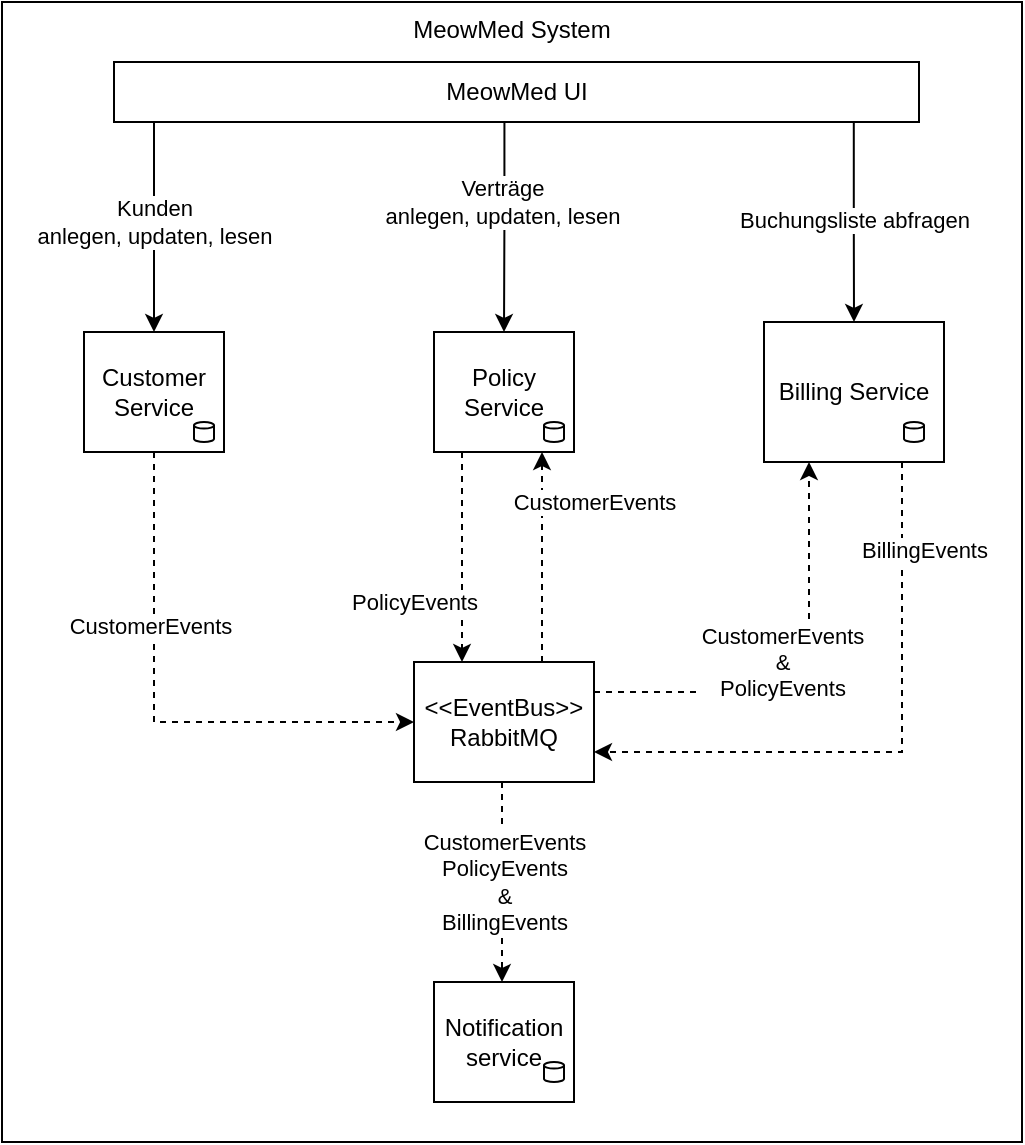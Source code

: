 <mxfile version="21.5.0" type="device">
  <diagram name="Seite-1" id="U4V7h6dTmOhHkimck--Z">
    <mxGraphModel dx="810" dy="1642" grid="1" gridSize="10" guides="1" tooltips="1" connect="1" arrows="1" fold="1" page="1" pageScale="1" pageWidth="827" pageHeight="1169" math="0" shadow="0">
      <root>
        <mxCell id="0" />
        <mxCell id="1" parent="0" />
        <mxCell id="oSJu6dywpZhaMfwRbl6j-1" value="MeowMed System" style="rounded=0;whiteSpace=wrap;html=1;verticalAlign=top;" parent="1" vertex="1">
          <mxGeometry x="230" y="-1090" width="510" height="570" as="geometry" />
        </mxCell>
        <mxCell id="oSJu6dywpZhaMfwRbl6j-2" value="MeowMed UI" style="rounded=0;whiteSpace=wrap;html=1;" parent="1" vertex="1">
          <mxGeometry x="286" y="-1060" width="402.5" height="30" as="geometry" />
        </mxCell>
        <mxCell id="oSJu6dywpZhaMfwRbl6j-22" style="edgeStyle=orthogonalEdgeStyle;rounded=0;orthogonalLoop=1;jettySize=auto;html=1;entryX=0;entryY=0.5;entryDx=0;entryDy=0;dashed=1;" parent="1" source="oSJu6dywpZhaMfwRbl6j-4" target="oSJu6dywpZhaMfwRbl6j-20" edge="1">
          <mxGeometry relative="1" as="geometry">
            <Array as="points">
              <mxPoint x="306" y="-730" />
            </Array>
          </mxGeometry>
        </mxCell>
        <mxCell id="oSJu6dywpZhaMfwRbl6j-29" value="CustomerEvents" style="edgeLabel;html=1;align=center;verticalAlign=middle;resizable=0;points=[];" parent="oSJu6dywpZhaMfwRbl6j-22" vertex="1" connectable="0">
          <mxGeometry x="-0.348" y="-2" relative="1" as="geometry">
            <mxPoint as="offset" />
          </mxGeometry>
        </mxCell>
        <mxCell id="oSJu6dywpZhaMfwRbl6j-4" value="Customer Service" style="rounded=0;whiteSpace=wrap;html=1;" parent="1" vertex="1">
          <mxGeometry x="271" y="-925" width="70" height="60" as="geometry" />
        </mxCell>
        <mxCell id="oSJu6dywpZhaMfwRbl6j-21" style="edgeStyle=orthogonalEdgeStyle;rounded=0;orthogonalLoop=1;jettySize=auto;html=1;dashed=1;" parent="1" source="oSJu6dywpZhaMfwRbl6j-5" target="oSJu6dywpZhaMfwRbl6j-20" edge="1">
          <mxGeometry relative="1" as="geometry">
            <Array as="points">
              <mxPoint x="460" y="-810" />
              <mxPoint x="460" y="-810" />
            </Array>
          </mxGeometry>
        </mxCell>
        <mxCell id="oSJu6dywpZhaMfwRbl6j-33" value="&lt;div&gt;PolicyEvents&lt;/div&gt;" style="edgeLabel;html=1;align=center;verticalAlign=middle;resizable=0;points=[];" parent="oSJu6dywpZhaMfwRbl6j-21" vertex="1" connectable="0">
          <mxGeometry x="-0.143" y="1" relative="1" as="geometry">
            <mxPoint x="-25" y="30" as="offset" />
          </mxGeometry>
        </mxCell>
        <mxCell id="oSJu6dywpZhaMfwRbl6j-5" value="Policy Service" style="rounded=0;whiteSpace=wrap;html=1;" parent="1" vertex="1">
          <mxGeometry x="446" y="-925" width="70" height="60" as="geometry" />
        </mxCell>
        <mxCell id="oSJu6dywpZhaMfwRbl6j-27" style="edgeStyle=orthogonalEdgeStyle;rounded=0;orthogonalLoop=1;jettySize=auto;html=1;entryX=1;entryY=0.75;entryDx=0;entryDy=0;dashed=1;" parent="1" source="oSJu6dywpZhaMfwRbl6j-6" target="oSJu6dywpZhaMfwRbl6j-20" edge="1">
          <mxGeometry relative="1" as="geometry">
            <Array as="points">
              <mxPoint x="680" y="-715" />
            </Array>
          </mxGeometry>
        </mxCell>
        <mxCell id="oSJu6dywpZhaMfwRbl6j-35" value="&lt;div&gt;BillingEvents&lt;/div&gt;" style="edgeLabel;html=1;align=center;verticalAlign=middle;resizable=0;points=[];" parent="oSJu6dywpZhaMfwRbl6j-27" vertex="1" connectable="0">
          <mxGeometry x="-0.706" y="-3" relative="1" as="geometry">
            <mxPoint x="14" as="offset" />
          </mxGeometry>
        </mxCell>
        <mxCell id="oSJu6dywpZhaMfwRbl6j-6" value="Billing Service" style="rounded=0;whiteSpace=wrap;html=1;" parent="1" vertex="1">
          <mxGeometry x="611" y="-930" width="90" height="70" as="geometry" />
        </mxCell>
        <mxCell id="oSJu6dywpZhaMfwRbl6j-7" value="" style="shape=cylinder3;whiteSpace=wrap;html=1;boundedLbl=1;backgroundOutline=1;size=1.654;" parent="1" vertex="1">
          <mxGeometry x="326" y="-880" width="10" height="10" as="geometry" />
        </mxCell>
        <mxCell id="oSJu6dywpZhaMfwRbl6j-8" value="Kunden&lt;br&gt;anlegen, updaten, lesen" style="edgeStyle=orthogonalEdgeStyle;rounded=0;orthogonalLoop=1;jettySize=auto;html=1;entryX=0.5;entryY=0;entryDx=0;entryDy=0;" parent="1" target="oSJu6dywpZhaMfwRbl6j-4" edge="1">
          <mxGeometry x="-0.048" relative="1" as="geometry">
            <mxPoint x="306" y="-1030" as="sourcePoint" />
            <mxPoint x="81" y="-910" as="targetPoint" />
            <mxPoint as="offset" />
            <Array as="points">
              <mxPoint x="306" y="-1030" />
            </Array>
          </mxGeometry>
        </mxCell>
        <mxCell id="oSJu6dywpZhaMfwRbl6j-9" value="Verträge&lt;br&gt;anlegen, updaten, lesen" style="edgeStyle=orthogonalEdgeStyle;rounded=0;orthogonalLoop=1;jettySize=auto;html=1;exitX=0.485;exitY=0.989;exitDx=0;exitDy=0;entryX=0.5;entryY=0;entryDx=0;entryDy=0;exitPerimeter=0;" parent="1" source="oSJu6dywpZhaMfwRbl6j-2" target="oSJu6dywpZhaMfwRbl6j-5" edge="1">
          <mxGeometry x="-0.23" y="-1" relative="1" as="geometry">
            <mxPoint x="331" y="-980" as="sourcePoint" />
            <mxPoint x="316" y="-910" as="targetPoint" />
            <mxPoint as="offset" />
          </mxGeometry>
        </mxCell>
        <mxCell id="oSJu6dywpZhaMfwRbl6j-10" value="Buchungsliste abfragen" style="edgeStyle=orthogonalEdgeStyle;rounded=0;orthogonalLoop=1;jettySize=auto;html=1;exitX=0.919;exitY=1.011;exitDx=0;exitDy=0;entryX=0.5;entryY=0;entryDx=0;entryDy=0;exitPerimeter=0;" parent="1" source="oSJu6dywpZhaMfwRbl6j-2" target="oSJu6dywpZhaMfwRbl6j-6" edge="1">
          <mxGeometry x="-0.012" relative="1" as="geometry">
            <mxPoint x="411" y="-1020" as="sourcePoint" />
            <mxPoint x="430" y="-910" as="targetPoint" />
            <mxPoint y="-1" as="offset" />
          </mxGeometry>
        </mxCell>
        <mxCell id="oSJu6dywpZhaMfwRbl6j-14" value="" style="shape=cylinder3;whiteSpace=wrap;html=1;boundedLbl=1;backgroundOutline=1;size=1.654;" parent="1" vertex="1">
          <mxGeometry x="501" y="-880" width="10" height="10" as="geometry" />
        </mxCell>
        <mxCell id="oSJu6dywpZhaMfwRbl6j-15" value="" style="shape=cylinder3;whiteSpace=wrap;html=1;boundedLbl=1;backgroundOutline=1;size=1.654;" parent="1" vertex="1">
          <mxGeometry x="681" y="-880" width="10" height="10" as="geometry" />
        </mxCell>
        <mxCell id="oSJu6dywpZhaMfwRbl6j-18" value="&lt;div&gt;Notification&lt;/div&gt;&lt;div&gt;service&lt;br&gt;&lt;/div&gt;" style="rounded=0;whiteSpace=wrap;html=1;" parent="1" vertex="1">
          <mxGeometry x="446" y="-600" width="70" height="60" as="geometry" />
        </mxCell>
        <mxCell id="oSJu6dywpZhaMfwRbl6j-19" value="" style="shape=cylinder3;whiteSpace=wrap;html=1;boundedLbl=1;backgroundOutline=1;size=1.654;" parent="1" vertex="1">
          <mxGeometry x="501" y="-560" width="10" height="10" as="geometry" />
        </mxCell>
        <mxCell id="oSJu6dywpZhaMfwRbl6j-23" style="edgeStyle=orthogonalEdgeStyle;rounded=0;orthogonalLoop=1;jettySize=auto;html=1;dashed=1;" parent="1" source="oSJu6dywpZhaMfwRbl6j-20" target="oSJu6dywpZhaMfwRbl6j-5" edge="1">
          <mxGeometry relative="1" as="geometry">
            <Array as="points">
              <mxPoint x="500" y="-820" />
              <mxPoint x="500" y="-820" />
            </Array>
          </mxGeometry>
        </mxCell>
        <mxCell id="oSJu6dywpZhaMfwRbl6j-31" value="CustomerEvents" style="edgeLabel;html=1;align=center;verticalAlign=middle;resizable=0;points=[];" parent="oSJu6dywpZhaMfwRbl6j-23" vertex="1" connectable="0">
          <mxGeometry x="0.143" relative="1" as="geometry">
            <mxPoint x="26" y="-20" as="offset" />
          </mxGeometry>
        </mxCell>
        <mxCell id="oSJu6dywpZhaMfwRbl6j-25" style="edgeStyle=orthogonalEdgeStyle;rounded=0;orthogonalLoop=1;jettySize=auto;html=1;dashed=1;" parent="1" source="oSJu6dywpZhaMfwRbl6j-20" target="oSJu6dywpZhaMfwRbl6j-18" edge="1">
          <mxGeometry relative="1" as="geometry">
            <Array as="points">
              <mxPoint x="480" y="-650" />
              <mxPoint x="480" y="-650" />
            </Array>
          </mxGeometry>
        </mxCell>
        <mxCell id="oSJu6dywpZhaMfwRbl6j-30" value="CustomerEvents&lt;br&gt;&lt;div&gt;PolicyEvents&lt;br&gt;&lt;/div&gt;&lt;div&gt;&amp;amp;&lt;/div&gt;BillingEvents" style="edgeLabel;html=1;align=center;verticalAlign=middle;resizable=0;points=[];" parent="oSJu6dywpZhaMfwRbl6j-25" vertex="1" connectable="0">
          <mxGeometry x="-0.227" y="-1" relative="1" as="geometry">
            <mxPoint x="2" y="11" as="offset" />
          </mxGeometry>
        </mxCell>
        <mxCell id="oSJu6dywpZhaMfwRbl6j-26" style="edgeStyle=orthogonalEdgeStyle;rounded=0;orthogonalLoop=1;jettySize=auto;html=1;entryX=0.25;entryY=1;entryDx=0;entryDy=0;dashed=1;exitX=1;exitY=0.25;exitDx=0;exitDy=0;" parent="1" source="oSJu6dywpZhaMfwRbl6j-20" target="oSJu6dywpZhaMfwRbl6j-6" edge="1">
          <mxGeometry relative="1" as="geometry" />
        </mxCell>
        <mxCell id="oSJu6dywpZhaMfwRbl6j-34" value="CustomerEvents&lt;br&gt;&amp;amp;&lt;br&gt;&lt;div&gt;PolicyEvents&lt;/div&gt;" style="edgeLabel;html=1;align=center;verticalAlign=middle;resizable=0;points=[];" parent="oSJu6dywpZhaMfwRbl6j-26" vertex="1" connectable="0">
          <mxGeometry x="0.281" y="-2" relative="1" as="geometry">
            <mxPoint x="-16" y="20" as="offset" />
          </mxGeometry>
        </mxCell>
        <mxCell id="oSJu6dywpZhaMfwRbl6j-20" value="&lt;div&gt;&amp;lt;&amp;lt;EventBus&amp;gt;&amp;gt;&lt;br&gt;&lt;/div&gt;&lt;div&gt;RabbitMQ&lt;/div&gt;" style="rounded=0;whiteSpace=wrap;html=1;" parent="1" vertex="1">
          <mxGeometry x="436" y="-760" width="90" height="60" as="geometry" />
        </mxCell>
        <mxCell id="oSJu6dywpZhaMfwRbl6j-28" style="edgeStyle=orthogonalEdgeStyle;rounded=0;orthogonalLoop=1;jettySize=auto;html=1;exitX=0.5;exitY=1;exitDx=0;exitDy=0;" parent="1" source="oSJu6dywpZhaMfwRbl6j-6" target="oSJu6dywpZhaMfwRbl6j-6" edge="1">
          <mxGeometry relative="1" as="geometry" />
        </mxCell>
      </root>
    </mxGraphModel>
  </diagram>
</mxfile>
